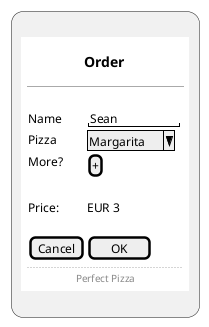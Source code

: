 @startuml
skinparam monochrome true
:
  {{
    salt
      {
        title Order
        --
        .
        {
  Name     | "Sean       " 
  Pizza    | ^Margarita^
  More?    | [+]
  .
  Price:   | EUR 3
  .
  [Cancel] | [  OK   ]    
}
        ..
        footer <&copyright> Perfect Pizza 
      }
  }}
;
@enduml
